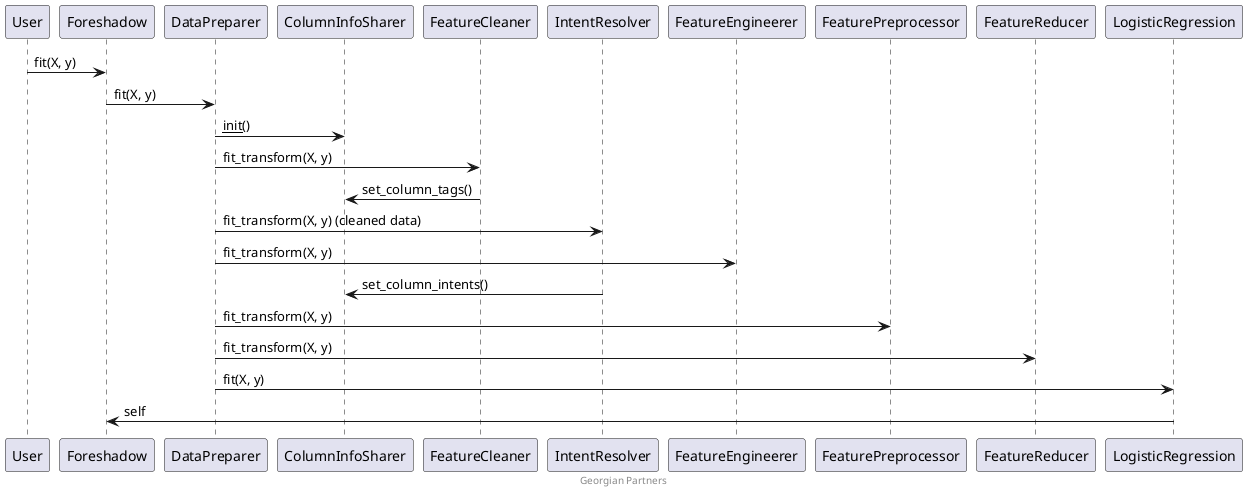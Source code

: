 @startuml

' This really isn't true and an oversimplification. 
' Everything is in a pipeline and the previous object is not
' calling the fits, the sklearn Pipeline is the one orchestrating
' these calls. This suffices as a big picture view of the 
' calls nevertheless.

participant User

User -> Foreshadow: fit(X, y)
Foreshadow -> DataPreparer: fit(X, y)
DataPreparer -> ColumnInfoSharer: __init__()

DataPreparer -> FeatureCleaner: fit_transform(X, y)
FeatureCleaner -> ColumnInfoSharer: set_column_tags()
DataPreparer -> IntentResolver: fit_transform(X, y) (cleaned data)

DataPreparer -> FeatureEngineerer: fit_transform(X, y)
IntentResolver -> ColumnInfoSharer: set_column_intents()

DataPreparer -> FeaturePreprocessor: fit_transform(X, y)
DataPreparer -> FeatureReducer: fit_transform(X, y)

DataPreparer -> LogisticRegression: fit(X, y)

LogisticRegression -> Foreshadow: self

center footer Georgian Partners
@enduml
